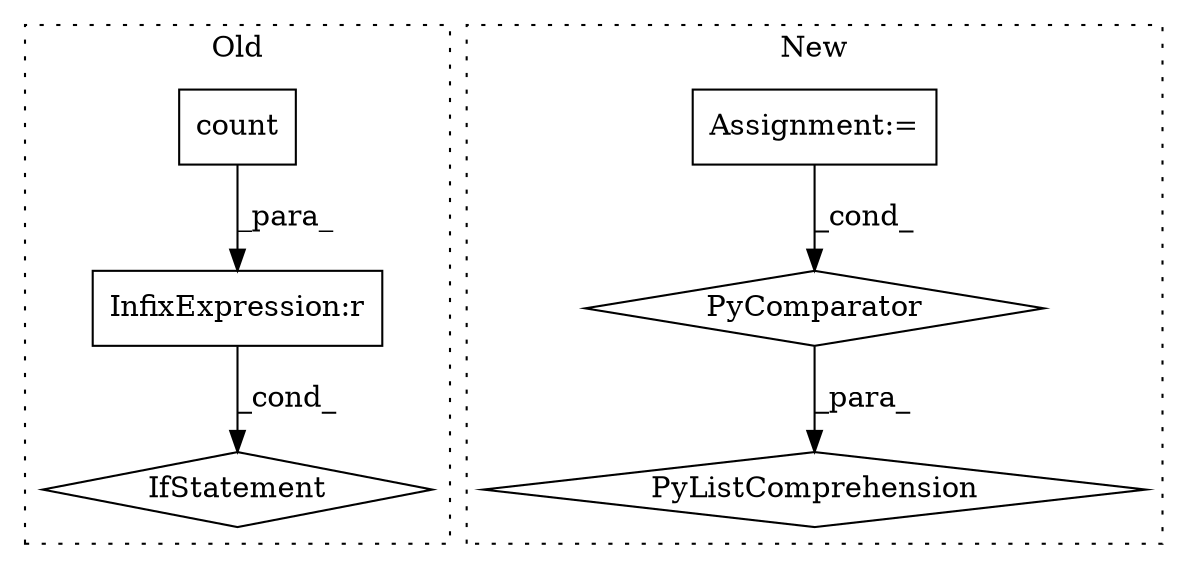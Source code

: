 digraph G {
subgraph cluster0 {
1 [label="count" a="32" s="3212,3226" l="6,1" shape="box"];
5 [label="IfStatement" a="25" s="3200,3232" l="4,2" shape="diamond"];
6 [label="InfixExpression:r" a="27" s="3227" l="4" shape="box"];
label = "Old";
style="dotted";
}
subgraph cluster1 {
2 [label="PyComparator" a="113" s="2656" l="47" shape="diamond"];
3 [label="Assignment:=" a="7" s="2656" l="47" shape="box"];
4 [label="PyListComprehension" a="109" s="2575" l="136" shape="diamond"];
label = "New";
style="dotted";
}
1 -> 6 [label="_para_"];
2 -> 4 [label="_para_"];
3 -> 2 [label="_cond_"];
6 -> 5 [label="_cond_"];
}